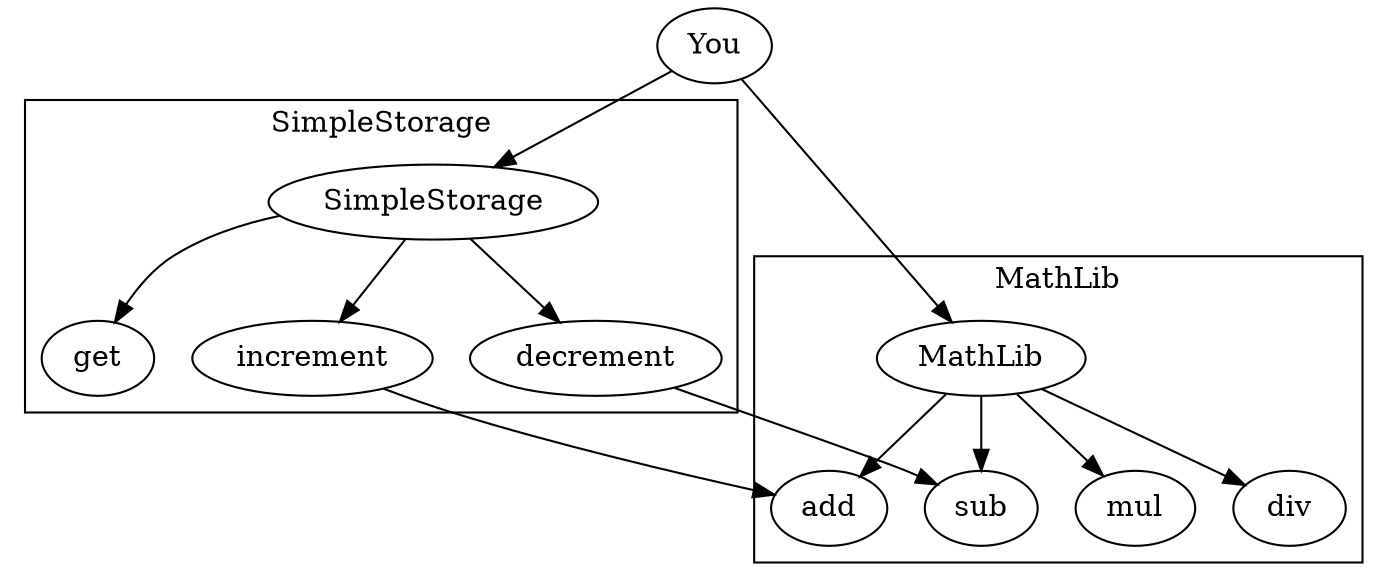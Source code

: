 digraph "" {
	graph [bb="0,0,618,277.6"];
	node [label="\N"];
	subgraph cluster_MathLib {
		graph [bb="324,8,610,156.8",
			label=MathLib,
			lheight=0.23,
			lp="467,144.4",
			lwidth=0.68
		];
		add		 [height=0.5,
			pos="359,34",
			width=0.75];
		sub		 [height=0.5,
			pos="431,34",
			width=0.75];
		MathLib		 [height=0.5,
			pos="431,106",
			width=1.2453];
		MathLib -> add		 [pos="e,373.99,48.987 413.94,88.937 404.17,79.166 391.79,66.793 381.26,56.264"];
		MathLib -> sub		 [pos="e,431,52.413 431,87.831 431,80.131 431,70.974 431,62.417"];
		mul		 [height=0.5,
			pos="503,34",
			width=0.75];
		MathLib -> mul		 [pos="e,488.01,48.987 448.06,88.937 457.83,79.166 470.21,66.793 480.74,56.264"];
		div		 [height=0.5,
			pos="575,34",
			width=0.75];
		MathLib -> div		 [pos="e,553.08,44.96 459.11,91.947 483.49,79.754 518.74,62.129 543.95,49.524"];
	}
	subgraph cluster_SimpleStorage {
		graph [bb="8,80,316,233.6",
			label=SimpleStorage,
			lheight=0.23,
			lp="162,221.2",
			lwidth=1.14
		];
		SimpleStorage		 [height=0.5,
			pos="189,182.8",
			width=1.886];
		increment		 [height=0.5,
			pos="138,106",
			width=1.3791];
		SimpleStorage -> increment		 [pos="e,149.76,123.72 177.17,164.99 170.73,155.29 162.65,143.12 155.5,132.35"];
		decrement		 [height=0.5,
			pos="257,106",
			width=1.4236];
		SimpleStorage -> decrement		 [pos="e,241.55,123.45 204.77,164.99 213.67,154.93 224.95,142.2 234.74,131.15"];
		get		 [height=0.5,
			pos="43,106",
			width=0.75];
		SimpleStorage -> get		 [pos="e,51.28,123.6 131.8,173.08 109.91,168.58 88.03,162.89 79,156.8 69.858,150.64 62.286,141.32 56.484,132.34"];
	}
	You	 [height=0.5,
		pos="311,259.6",
		width=0.76847];
	You -> SimpleStorage	 [pos="e,215.59,199.54 290.85,246.92 272.77,235.53 245.82,218.57 224.19,204.95"];
	You -> MathLib	 [pos="e,417.46,123.33 323.62,243.45 344.5,216.73 386.4,163.09 411.23,131.3"];
	increment -> add	 [pos="e,333.4,40.101 168.3,91.689 177.42,87.643 187.52,83.415 197,80 239.69,64.617 290.16,50.978 323.29,42.624"];
	decrement -> sub	 [pos="e,409.47,45.229 289.94,92.159 299.6,88.167 310.2,83.851 320,80 353.12,66.989 362.38,66.198 395,52 396.78,51.226 398.59,50.409 400.42,\
49.566"];
}

